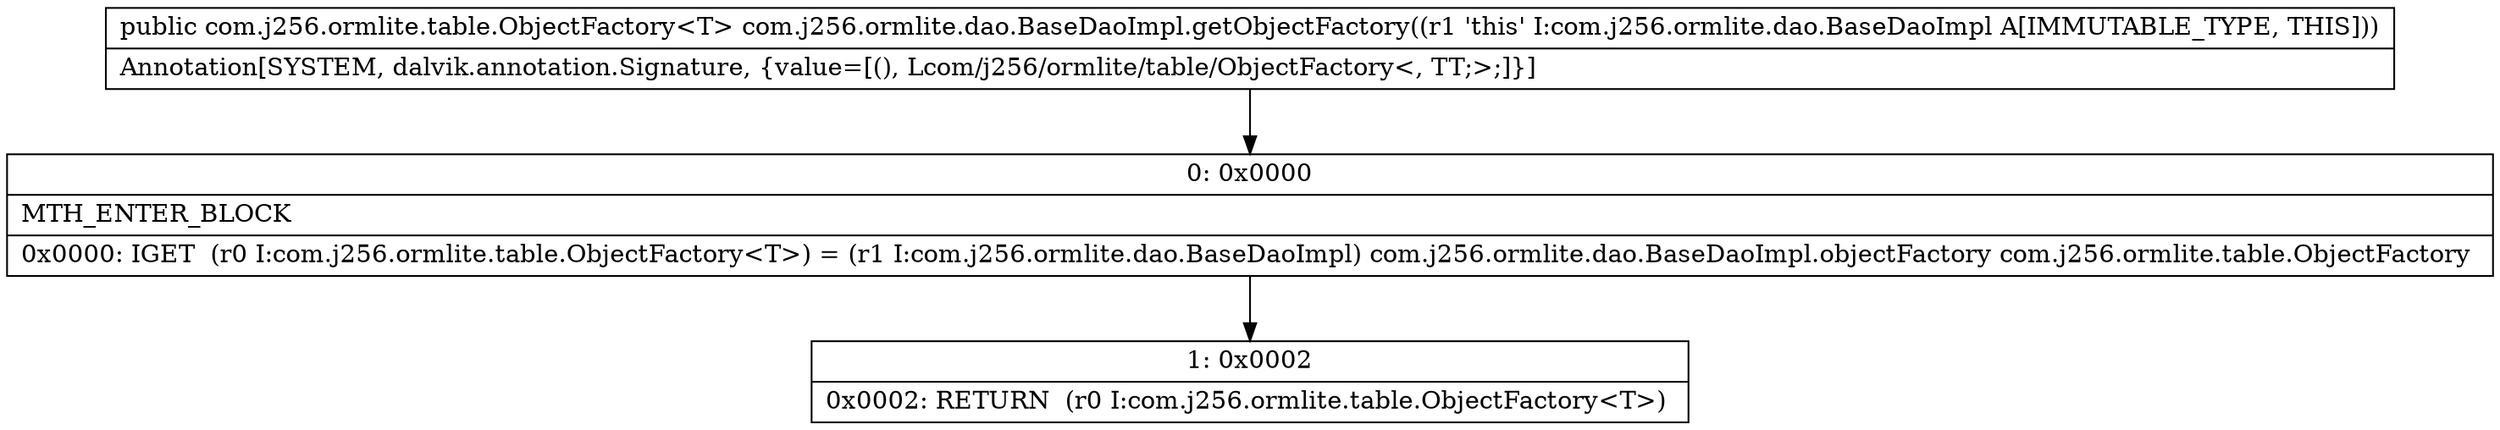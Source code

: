 digraph "CFG forcom.j256.ormlite.dao.BaseDaoImpl.getObjectFactory()Lcom\/j256\/ormlite\/table\/ObjectFactory;" {
Node_0 [shape=record,label="{0\:\ 0x0000|MTH_ENTER_BLOCK\l|0x0000: IGET  (r0 I:com.j256.ormlite.table.ObjectFactory\<T\>) = (r1 I:com.j256.ormlite.dao.BaseDaoImpl) com.j256.ormlite.dao.BaseDaoImpl.objectFactory com.j256.ormlite.table.ObjectFactory \l}"];
Node_1 [shape=record,label="{1\:\ 0x0002|0x0002: RETURN  (r0 I:com.j256.ormlite.table.ObjectFactory\<T\>) \l}"];
MethodNode[shape=record,label="{public com.j256.ormlite.table.ObjectFactory\<T\> com.j256.ormlite.dao.BaseDaoImpl.getObjectFactory((r1 'this' I:com.j256.ormlite.dao.BaseDaoImpl A[IMMUTABLE_TYPE, THIS]))  | Annotation[SYSTEM, dalvik.annotation.Signature, \{value=[(), Lcom\/j256\/ormlite\/table\/ObjectFactory\<, TT;\>;]\}]\l}"];
MethodNode -> Node_0;
Node_0 -> Node_1;
}

